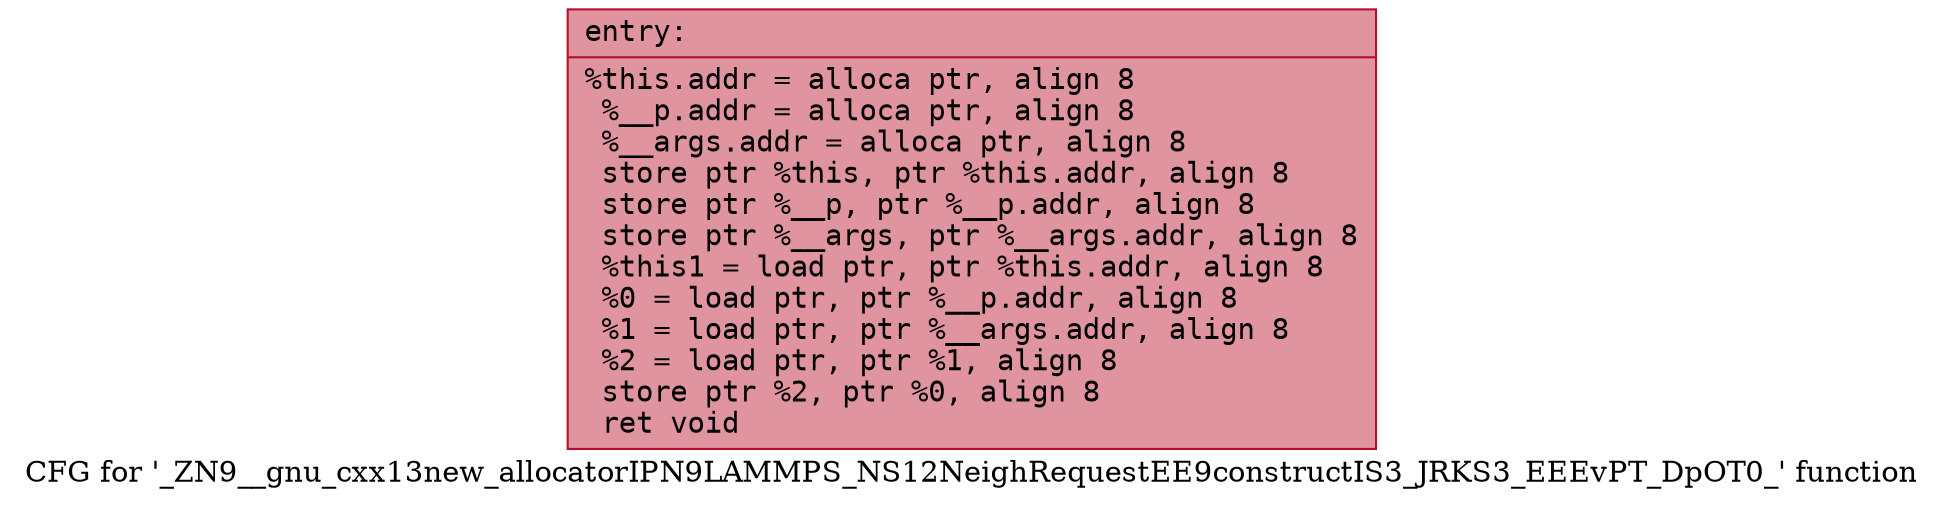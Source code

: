 digraph "CFG for '_ZN9__gnu_cxx13new_allocatorIPN9LAMMPS_NS12NeighRequestEE9constructIS3_JRKS3_EEEvPT_DpOT0_' function" {
	label="CFG for '_ZN9__gnu_cxx13new_allocatorIPN9LAMMPS_NS12NeighRequestEE9constructIS3_JRKS3_EEEvPT_DpOT0_' function";

	Node0x5563be1a8550 [shape=record,color="#b70d28ff", style=filled, fillcolor="#b70d2870" fontname="Courier",label="{entry:\l|  %this.addr = alloca ptr, align 8\l  %__p.addr = alloca ptr, align 8\l  %__args.addr = alloca ptr, align 8\l  store ptr %this, ptr %this.addr, align 8\l  store ptr %__p, ptr %__p.addr, align 8\l  store ptr %__args, ptr %__args.addr, align 8\l  %this1 = load ptr, ptr %this.addr, align 8\l  %0 = load ptr, ptr %__p.addr, align 8\l  %1 = load ptr, ptr %__args.addr, align 8\l  %2 = load ptr, ptr %1, align 8\l  store ptr %2, ptr %0, align 8\l  ret void\l}"];
}

